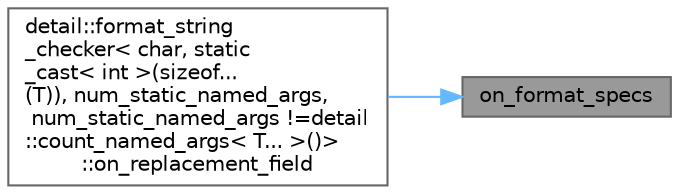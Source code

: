 digraph "on_format_specs"
{
 // LATEX_PDF_SIZE
  bgcolor="transparent";
  edge [fontname=Helvetica,fontsize=10,labelfontname=Helvetica,labelfontsize=10];
  node [fontname=Helvetica,fontsize=10,shape=box,height=0.2,width=0.4];
  rankdir="RL";
  Node1 [id="Node000001",label="on_format_specs",height=0.2,width=0.4,color="gray40", fillcolor="grey60", style="filled", fontcolor="black",tooltip=" "];
  Node1 -> Node2 [id="edge1_Node000001_Node000002",dir="back",color="steelblue1",style="solid",tooltip=" "];
  Node2 [id="Node000002",label="detail::format_string\l_checker\< char, static\l_cast\< int \>(sizeof...\l(T)), num_static_named_args,\l num_static_named_args !=detail\l::count_named_args\< T... \>()\>\l::on_replacement_field",height=0.2,width=0.4,color="grey40", fillcolor="white", style="filled",URL="$classdetail_1_1format__string__checker.html#aec1b49e0072ff5492021273395636688",tooltip=" "];
}
